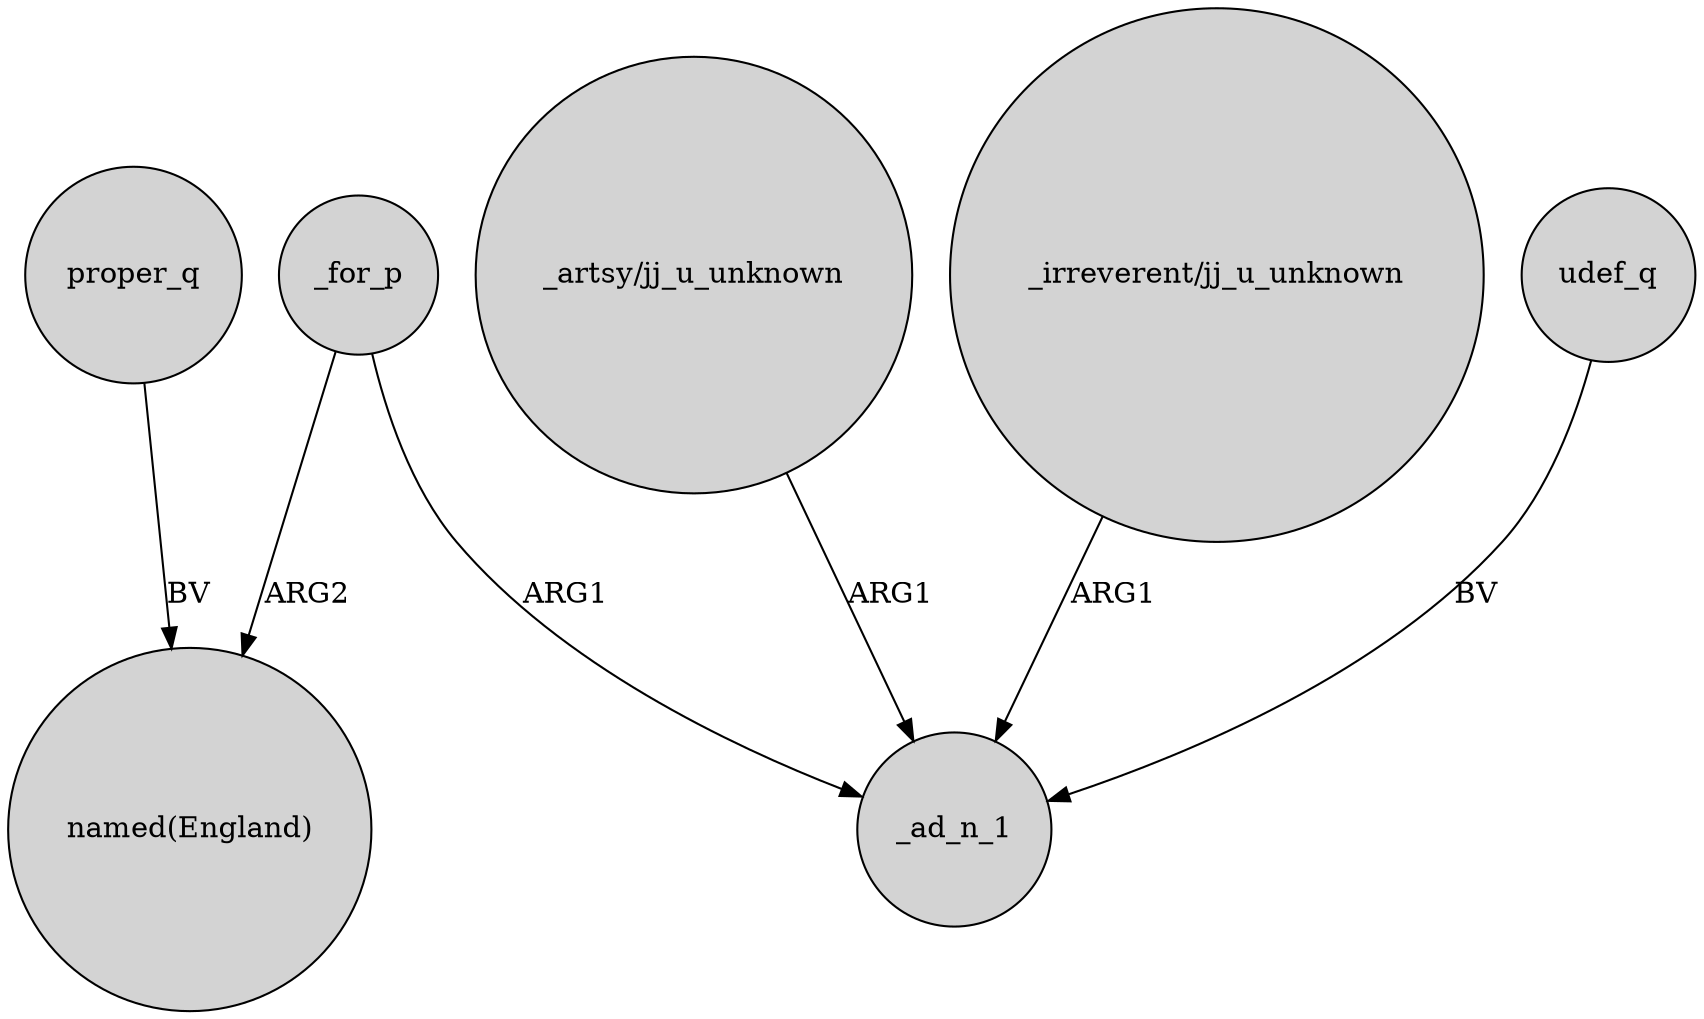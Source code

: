 digraph {
	node [shape=circle style=filled]
	proper_q -> "named(England)" [label=BV]
	"_artsy/jj_u_unknown" -> _ad_n_1 [label=ARG1]
	_for_p -> _ad_n_1 [label=ARG1]
	_for_p -> "named(England)" [label=ARG2]
	"_irreverent/jj_u_unknown" -> _ad_n_1 [label=ARG1]
	udef_q -> _ad_n_1 [label=BV]
}
